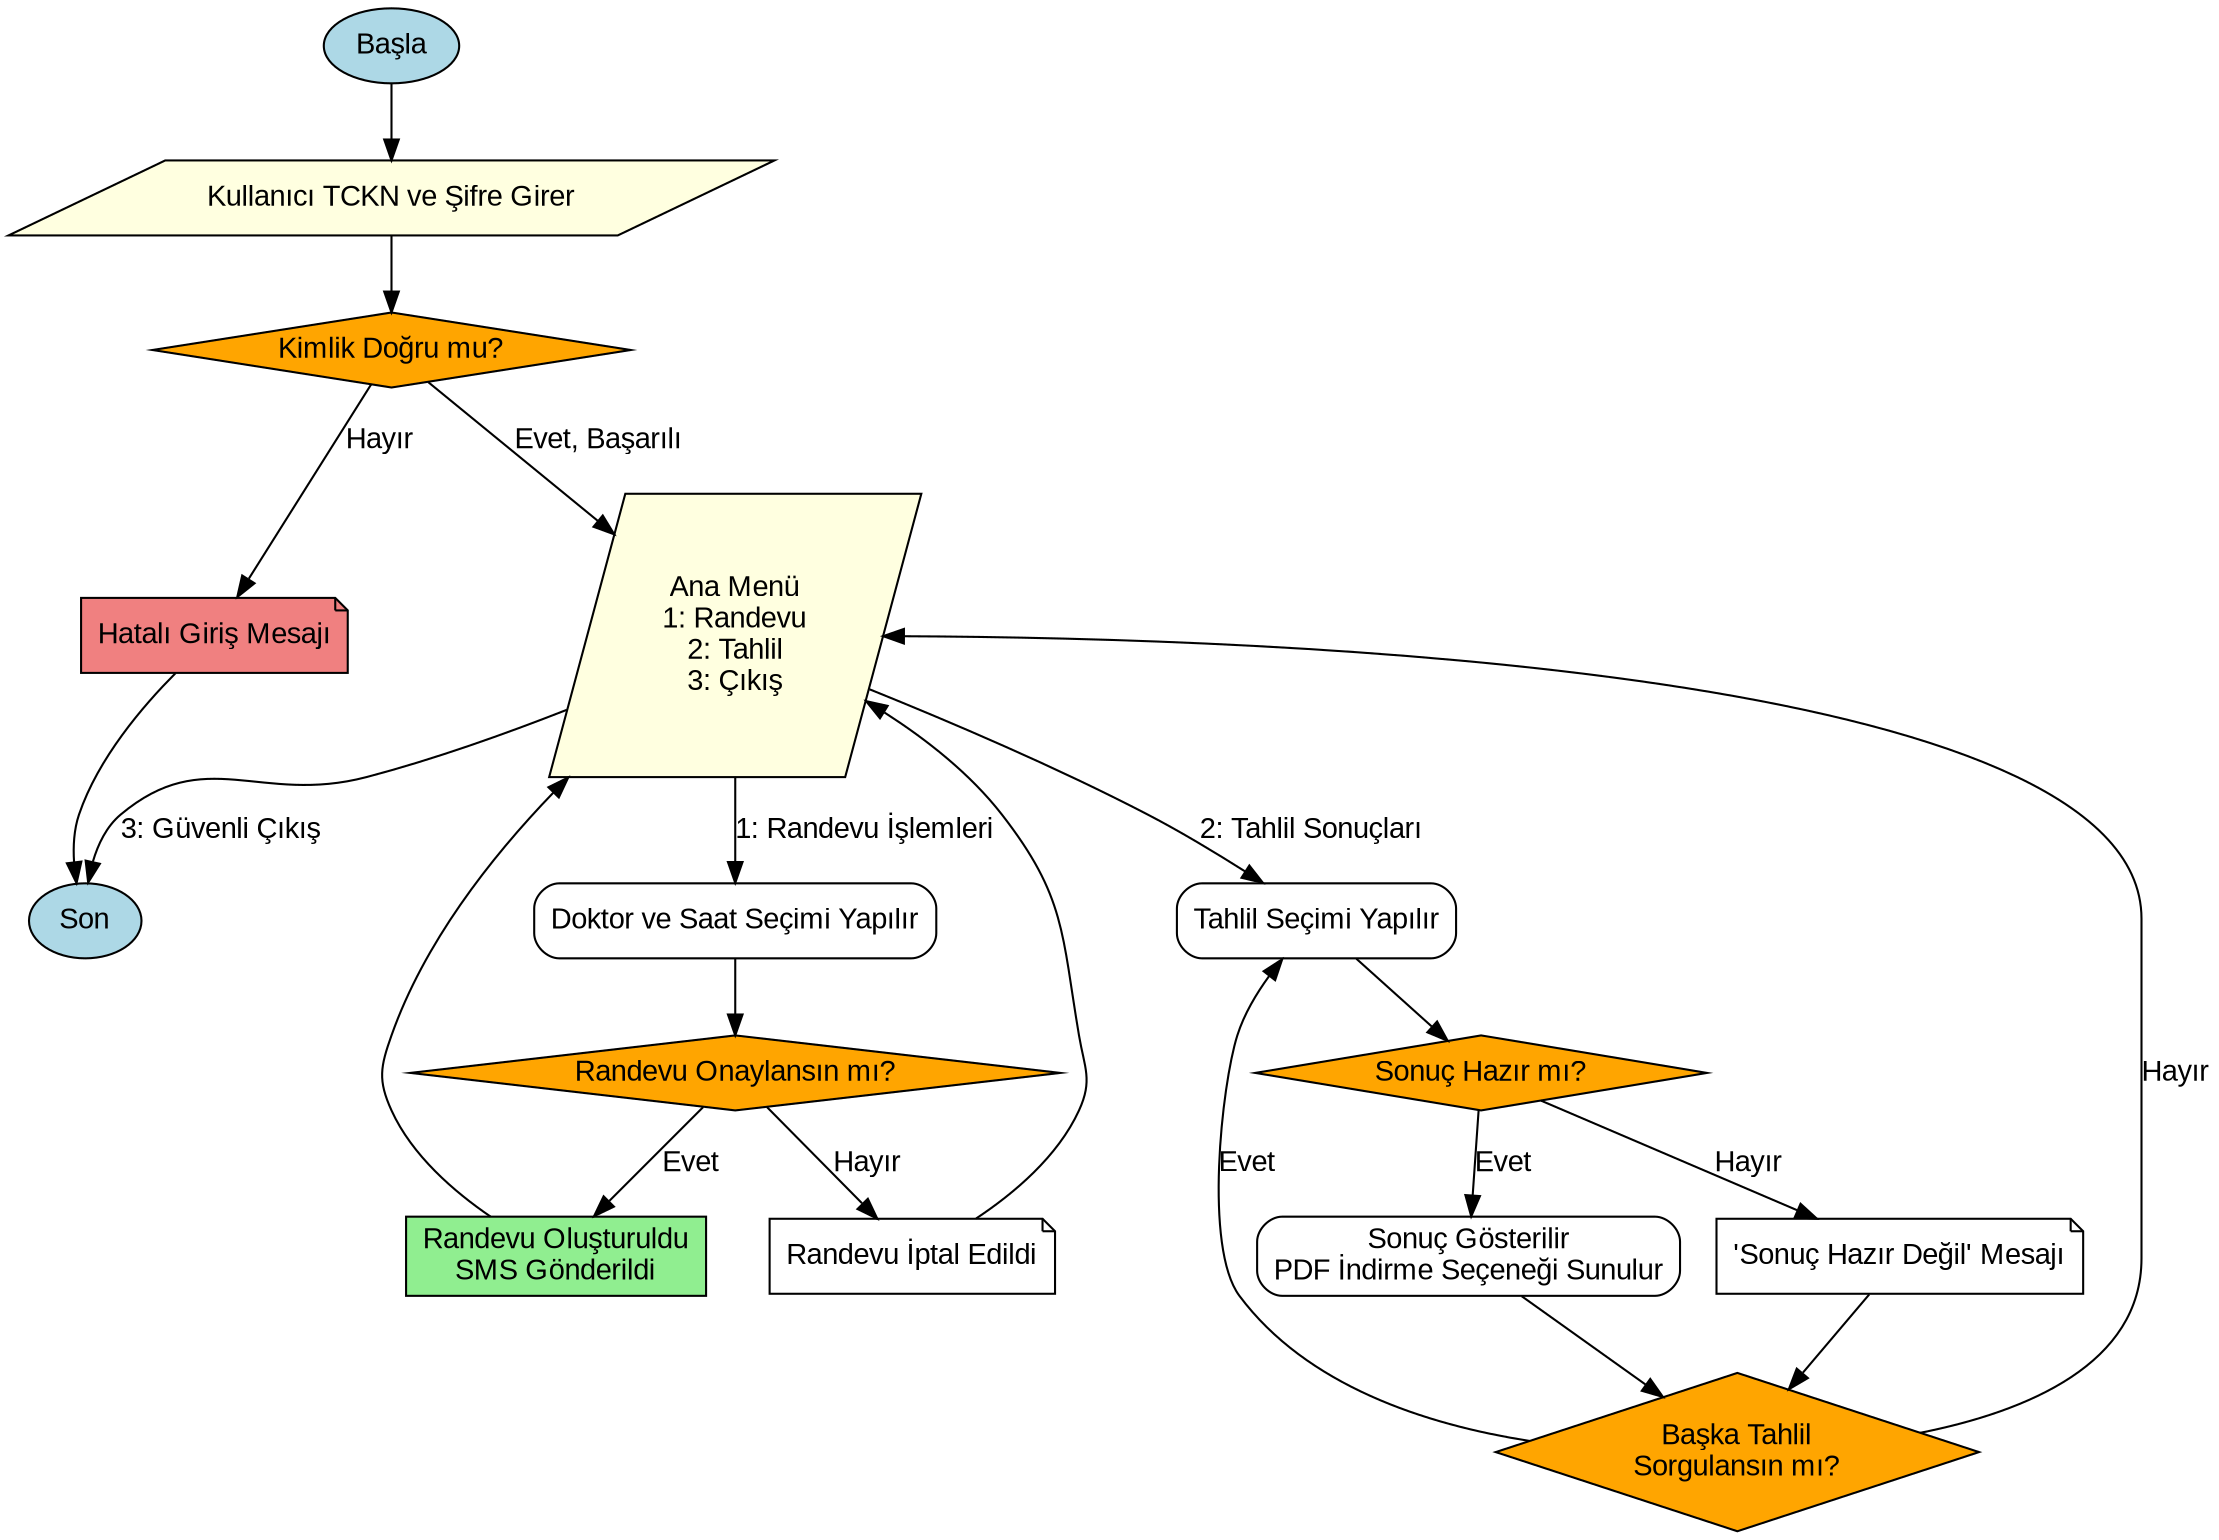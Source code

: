 digraph HastaneSistemi {
    // Genel Ayarlar
    rankdir=TB; // Akışı yukarıdan aşağıya doğru ayarla
    node [shape=box, style="rounded", fontname="Arial"];
    edge [fontname="Arial"];

    // Düğüm Şekilleri ve Stilleri
    start [label="Başla", shape=ellipse, style=filled, fillcolor=lightblue];
    end_node [label="Son", shape=ellipse, style=filled, fillcolor=lightblue];

    // Giriş ve Kimlik Doğrulama Düğümleri
    kimlik_bilgileri_gir [label="Kullanıcı TCKN ve Şifre Girer", shape=parallelogram, style=filled, fillcolor=lightyellow];
    kimlik_dogrulama [label="Kimlik Doğru mu?", shape=diamond, style=filled, fillcolor=orange];
    hatali_giris [label="Hatalı Giriş Mesajı", shape=note, style=filled, fillcolor=lightcoral];
    
    // Ana Menü Düğümü
    ana_menu [label="Ana Menü\n1: Randevu\n2: Tahlil\n3: Çıkış", shape=parallelogram, style=filled, fillcolor=lightyellow];

    // Randevu Modülü Düğümleri
    randevu_islem [label="Doktor ve Saat Seçimi Yapılır"];
    randevu_onay [label="Randevu Onaylansın mı?", shape=diamond, style=filled, fillcolor=orange];
    randevu_olustur [label="Randevu Oluşturuldu\nSMS Gönderildi", style=filled, fillcolor=lightgreen];
    randevu_iptal [label="Randevu İptal Edildi", shape=note];

    // Tahlil Modülü Düğümleri
    tahlil_sorgula [label="Tahlil Seçimi Yapılır"];
    sonuc_hazir_mi [label="Sonuç Hazır mı?", shape=diamond, style=filled, fillcolor=orange];
    sonuc_goster [label="Sonuç Gösterilir\nPDF İndirme Seçeneği Sunulur"];
    sonuc_hazir_degil [label="'Sonuç Hazır Değil' Mesajı", shape=note];
    baska_tahlil_sor [label="Başka Tahlil\nSorgulansın mı?", shape=diamond, style=filled, fillcolor=orange];

    // AKIŞ BAĞLANTILARI

    // 1. Giriş Akışı
    start -> kimlik_bilgileri_gir;
    kimlik_bilgileri_gir -> kimlik_dogrulama;
    kimlik_dogrulama -> hatali_giris [label="Hayır"];
    hatali_giris -> end_node;
    kimlik_dogrulama -> ana_menu [label="Evet, Başarılı"];

    // 2. Ana Menüden Yönlendirme
    ana_menu -> randevu_islem [label="1: Randevu İşlemleri"];
    ana_menu -> tahlil_sorgula [label="2: Tahlil Sonuçları"];
    ana_menu -> end_node [label="3: Güvenli Çıkış"];

    // 3. Randevu Modülü Akışı
    randevu_islem -> randevu_onay;
    randevu_onay -> randevu_olustur [label="Evet"];
    randevu_onay -> randevu_iptal [label="Hayır"];
    randevu_olustur -> ana_menu; // İşlem bitince ana menüye dön
    randevu_iptal -> ana_menu;   // İşlem bitince ana menüye dön

    // 4. Tahlil Modülü Akışı (Döngü içerir)
    tahlil_sorgula -> sonuc_hazir_mi;
    sonuc_hazir_mi -> sonuc_goster [label="Evet"];
    sonuc_hazir_mi -> sonuc_hazir_degil [label="Hayır"];
    sonuc_goster -> baska_tahlil_sor;
    sonuc_hazir_degil -> baska_tahlil_sor;
    baska_tahlil_sor -> tahlil_sorgula [label="Evet"]; // Döngü: Tekrar sorgulama
    baska_tahlil_sor -> ana_menu [label="Hayır"];      // Döngüden çık, ana menüye dön
}
